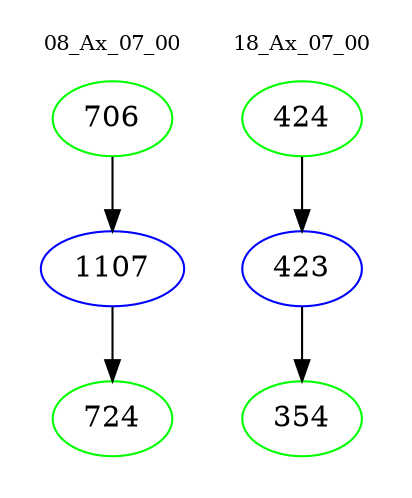 digraph{
subgraph cluster_0 {
color = white
label = "08_Ax_07_00";
fontsize=10;
T0_706 [label="706", color="green"]
T0_706 -> T0_1107 [color="black"]
T0_1107 [label="1107", color="blue"]
T0_1107 -> T0_724 [color="black"]
T0_724 [label="724", color="green"]
}
subgraph cluster_1 {
color = white
label = "18_Ax_07_00";
fontsize=10;
T1_424 [label="424", color="green"]
T1_424 -> T1_423 [color="black"]
T1_423 [label="423", color="blue"]
T1_423 -> T1_354 [color="black"]
T1_354 [label="354", color="green"]
}
}
